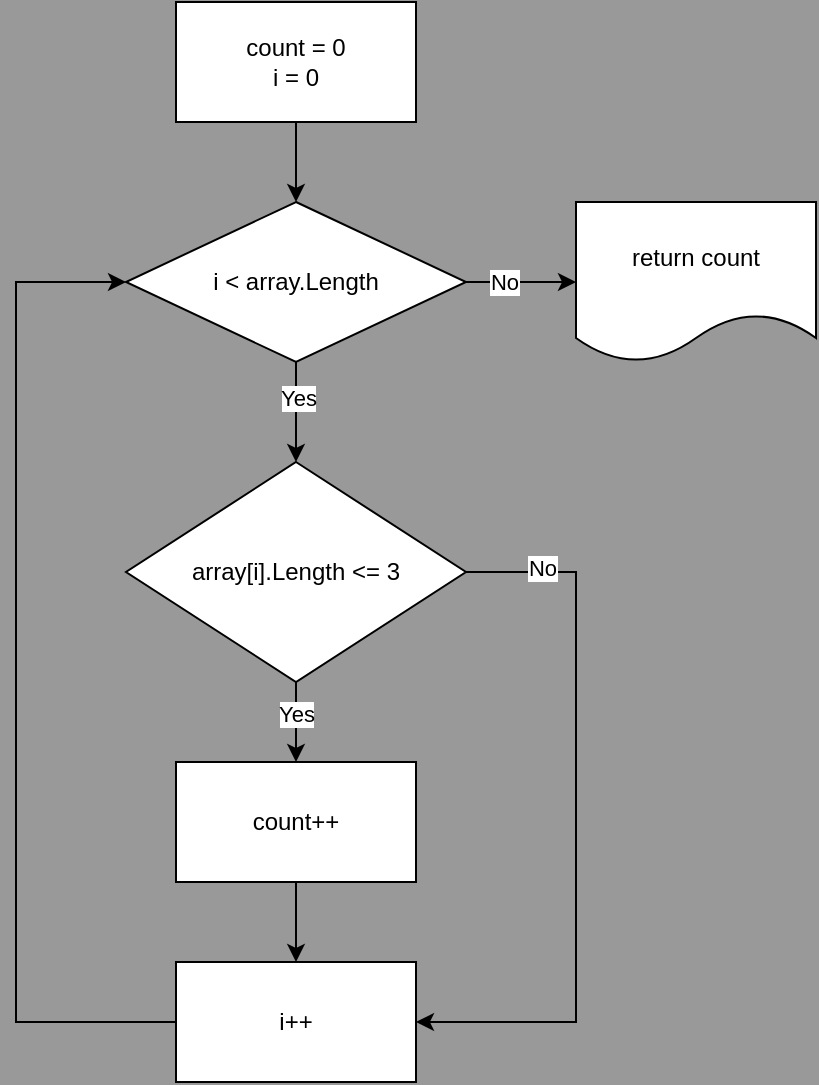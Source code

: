 <mxfile>
    <diagram id="riLyC1nxO-DS_L_vyvoA" name="Страница 1">
        <mxGraphModel dx="564" dy="422" grid="0" gridSize="10" guides="1" tooltips="1" connect="1" arrows="1" fold="1" page="1" pageScale="1" pageWidth="827" pageHeight="1169" background="#999999" math="0" shadow="0">
            <root>
                <mxCell id="0"/>
                <mxCell id="1" parent="0"/>
                <mxCell id="2" value="" style="edgeStyle=orthogonalEdgeStyle;rounded=0;orthogonalLoop=1;jettySize=auto;html=1;" edge="1" parent="1" source="3" target="8">
                    <mxGeometry relative="1" as="geometry"/>
                </mxCell>
                <mxCell id="3" value="count = 0&lt;br&gt;i = 0" style="rounded=0;whiteSpace=wrap;html=1;" vertex="1" parent="1">
                    <mxGeometry x="320" y="60" width="120" height="60" as="geometry"/>
                </mxCell>
                <mxCell id="4" value="" style="edgeStyle=orthogonalEdgeStyle;rounded=0;orthogonalLoop=1;jettySize=auto;html=1;" edge="1" parent="1" source="8" target="13">
                    <mxGeometry relative="1" as="geometry"/>
                </mxCell>
                <mxCell id="5" value="Yes" style="edgeLabel;html=1;align=center;verticalAlign=middle;resizable=0;points=[];" vertex="1" connectable="0" parent="4">
                    <mxGeometry x="-0.31" y="1" relative="1" as="geometry">
                        <mxPoint as="offset"/>
                    </mxGeometry>
                </mxCell>
                <mxCell id="6" style="edgeStyle=orthogonalEdgeStyle;rounded=0;orthogonalLoop=1;jettySize=auto;html=1;entryX=0;entryY=0.5;entryDx=0;entryDy=0;" edge="1" parent="1" source="8" target="18">
                    <mxGeometry relative="1" as="geometry"/>
                </mxCell>
                <mxCell id="7" value="No" style="edgeLabel;html=1;align=center;verticalAlign=middle;resizable=0;points=[];" vertex="1" connectable="0" parent="6">
                    <mxGeometry x="-0.303" relative="1" as="geometry">
                        <mxPoint as="offset"/>
                    </mxGeometry>
                </mxCell>
                <mxCell id="8" value="i &amp;lt; array.Length" style="rhombus;whiteSpace=wrap;html=1;rounded=0;" vertex="1" parent="1">
                    <mxGeometry x="295" y="160" width="170" height="80" as="geometry"/>
                </mxCell>
                <mxCell id="9" value="" style="edgeStyle=orthogonalEdgeStyle;rounded=0;orthogonalLoop=1;jettySize=auto;html=1;" edge="1" parent="1" source="13" target="15">
                    <mxGeometry relative="1" as="geometry"/>
                </mxCell>
                <mxCell id="10" value="Yes" style="edgeLabel;html=1;align=center;verticalAlign=middle;resizable=0;points=[];" vertex="1" connectable="0" parent="9">
                    <mxGeometry x="-0.218" relative="1" as="geometry">
                        <mxPoint as="offset"/>
                    </mxGeometry>
                </mxCell>
                <mxCell id="11" style="edgeStyle=orthogonalEdgeStyle;rounded=0;orthogonalLoop=1;jettySize=auto;html=1;entryX=1;entryY=0.5;entryDx=0;entryDy=0;" edge="1" parent="1" source="13" target="17">
                    <mxGeometry relative="1" as="geometry">
                        <Array as="points">
                            <mxPoint x="520" y="345"/>
                            <mxPoint x="520" y="570"/>
                        </Array>
                    </mxGeometry>
                </mxCell>
                <mxCell id="12" value="No" style="edgeLabel;html=1;align=center;verticalAlign=middle;resizable=0;points=[];" vertex="1" connectable="0" parent="11">
                    <mxGeometry x="-0.793" y="2" relative="1" as="geometry">
                        <mxPoint as="offset"/>
                    </mxGeometry>
                </mxCell>
                <mxCell id="13" value="array[i].Length &amp;lt;= 3" style="rhombus;whiteSpace=wrap;html=1;rounded=0;" vertex="1" parent="1">
                    <mxGeometry x="295" y="290" width="170" height="110" as="geometry"/>
                </mxCell>
                <mxCell id="14" value="" style="edgeStyle=orthogonalEdgeStyle;rounded=0;orthogonalLoop=1;jettySize=auto;html=1;" edge="1" parent="1" source="15" target="17">
                    <mxGeometry relative="1" as="geometry"/>
                </mxCell>
                <mxCell id="15" value="count++" style="whiteSpace=wrap;html=1;rounded=0;" vertex="1" parent="1">
                    <mxGeometry x="320" y="440" width="120" height="60" as="geometry"/>
                </mxCell>
                <mxCell id="16" style="edgeStyle=orthogonalEdgeStyle;rounded=0;orthogonalLoop=1;jettySize=auto;html=1;entryX=0;entryY=0.5;entryDx=0;entryDy=0;" edge="1" parent="1" source="17" target="8">
                    <mxGeometry relative="1" as="geometry">
                        <Array as="points">
                            <mxPoint x="240" y="570"/>
                            <mxPoint x="240" y="200"/>
                        </Array>
                    </mxGeometry>
                </mxCell>
                <mxCell id="17" value="i++" style="whiteSpace=wrap;html=1;rounded=0;" vertex="1" parent="1">
                    <mxGeometry x="320" y="540" width="120" height="60" as="geometry"/>
                </mxCell>
                <mxCell id="18" value="return count" style="shape=document;whiteSpace=wrap;html=1;boundedLbl=1;" vertex="1" parent="1">
                    <mxGeometry x="520" y="160" width="120" height="80" as="geometry"/>
                </mxCell>
            </root>
        </mxGraphModel>
    </diagram>
</mxfile>